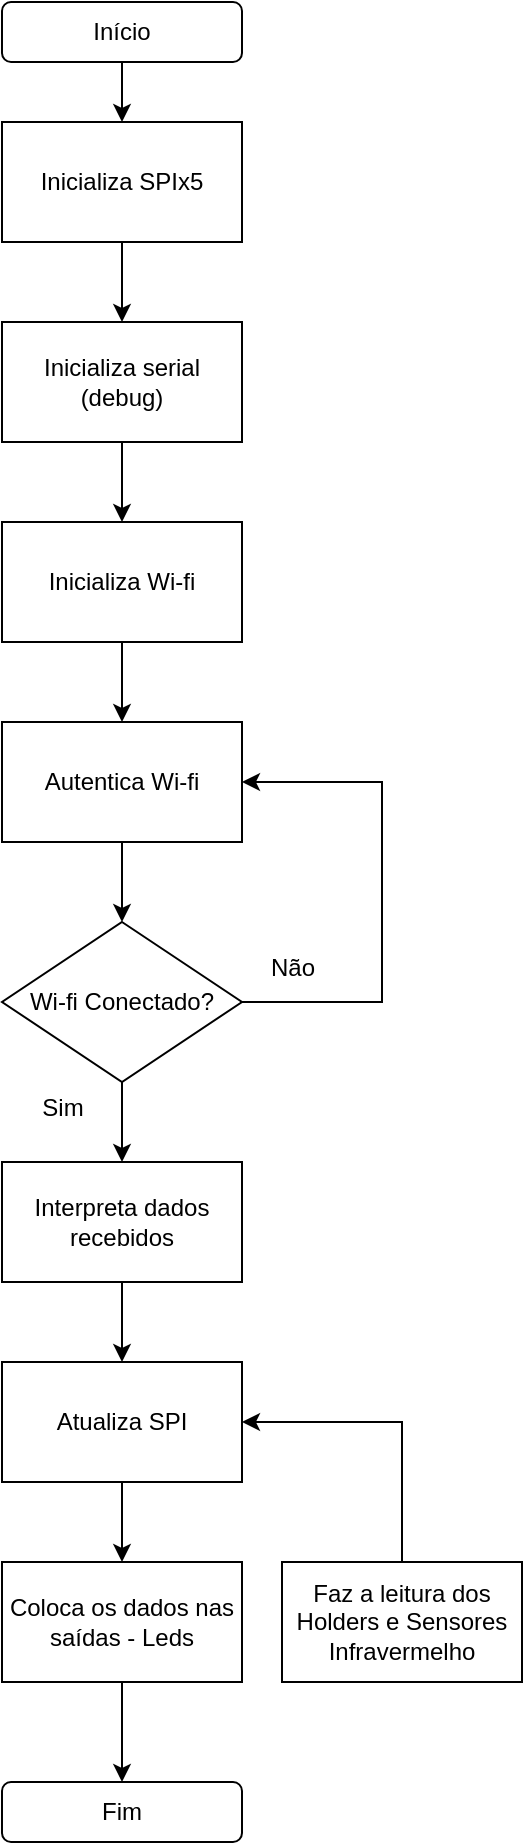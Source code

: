 <mxfile version="26.0.2">
  <diagram name="Página-1" id="isfom30bamYsf9DReJ9T">
    <mxGraphModel dx="1042" dy="1734" grid="1" gridSize="10" guides="1" tooltips="1" connect="1" arrows="1" fold="1" page="1" pageScale="1" pageWidth="827" pageHeight="1169" math="0" shadow="0">
      <root>
        <mxCell id="0" />
        <mxCell id="1" parent="0" />
        <mxCell id="I7KGWg0xgB24yZa9CqtF-2" value="Fim" style="rounded=1;whiteSpace=wrap;html=1;" vertex="1" parent="1">
          <mxGeometry x="340" y="-220" width="120" height="30" as="geometry" />
        </mxCell>
        <mxCell id="I7KGWg0xgB24yZa9CqtF-9" style="edgeStyle=orthogonalEdgeStyle;rounded=0;orthogonalLoop=1;jettySize=auto;html=1;exitX=0.5;exitY=1;exitDx=0;exitDy=0;entryX=0.5;entryY=0;entryDx=0;entryDy=0;" edge="1" parent="1" source="I7KGWg0xgB24yZa9CqtF-3" target="I7KGWg0xgB24yZa9CqtF-7">
          <mxGeometry relative="1" as="geometry" />
        </mxCell>
        <mxCell id="I7KGWg0xgB24yZa9CqtF-3" value="Inicializa SPIx5" style="rounded=0;whiteSpace=wrap;html=1;" vertex="1" parent="1">
          <mxGeometry x="340" y="-1050" width="120" height="60" as="geometry" />
        </mxCell>
        <mxCell id="I7KGWg0xgB24yZa9CqtF-25" style="edgeStyle=orthogonalEdgeStyle;rounded=0;orthogonalLoop=1;jettySize=auto;html=1;exitX=0.5;exitY=1;exitDx=0;exitDy=0;entryX=0.5;entryY=0;entryDx=0;entryDy=0;" edge="1" parent="1" source="I7KGWg0xgB24yZa9CqtF-4" target="I7KGWg0xgB24yZa9CqtF-24">
          <mxGeometry relative="1" as="geometry" />
        </mxCell>
        <mxCell id="I7KGWg0xgB24yZa9CqtF-4" value="Inicializa Wi-fi" style="whiteSpace=wrap;html=1;rounded=0;" vertex="1" parent="1">
          <mxGeometry x="340" y="-850" width="120" height="60" as="geometry" />
        </mxCell>
        <mxCell id="I7KGWg0xgB24yZa9CqtF-10" style="edgeStyle=orthogonalEdgeStyle;rounded=0;orthogonalLoop=1;jettySize=auto;html=1;exitX=0.5;exitY=1;exitDx=0;exitDy=0;entryX=0.5;entryY=0;entryDx=0;entryDy=0;" edge="1" parent="1" source="I7KGWg0xgB24yZa9CqtF-7" target="I7KGWg0xgB24yZa9CqtF-4">
          <mxGeometry relative="1" as="geometry" />
        </mxCell>
        <mxCell id="I7KGWg0xgB24yZa9CqtF-7" value="Inicializa serial (debug)" style="whiteSpace=wrap;html=1;rounded=0;" vertex="1" parent="1">
          <mxGeometry x="340" y="-950" width="120" height="60" as="geometry" />
        </mxCell>
        <mxCell id="I7KGWg0xgB24yZa9CqtF-27" style="edgeStyle=orthogonalEdgeStyle;rounded=0;orthogonalLoop=1;jettySize=auto;html=1;exitX=1;exitY=0.5;exitDx=0;exitDy=0;entryX=1;entryY=0.5;entryDx=0;entryDy=0;" edge="1" parent="1" source="I7KGWg0xgB24yZa9CqtF-22" target="I7KGWg0xgB24yZa9CqtF-24">
          <mxGeometry relative="1" as="geometry">
            <Array as="points">
              <mxPoint x="530" y="-610" />
              <mxPoint x="530" y="-720" />
            </Array>
          </mxGeometry>
        </mxCell>
        <mxCell id="I7KGWg0xgB24yZa9CqtF-30" style="edgeStyle=orthogonalEdgeStyle;rounded=0;orthogonalLoop=1;jettySize=auto;html=1;exitX=0.5;exitY=1;exitDx=0;exitDy=0;entryX=0.5;entryY=0;entryDx=0;entryDy=0;" edge="1" parent="1" source="I7KGWg0xgB24yZa9CqtF-22" target="I7KGWg0xgB24yZa9CqtF-28">
          <mxGeometry relative="1" as="geometry" />
        </mxCell>
        <mxCell id="I7KGWg0xgB24yZa9CqtF-22" value="Wi-fi Conectado?" style="rhombus;whiteSpace=wrap;html=1;" vertex="1" parent="1">
          <mxGeometry x="340" y="-650" width="120" height="80" as="geometry" />
        </mxCell>
        <mxCell id="I7KGWg0xgB24yZa9CqtF-26" style="edgeStyle=orthogonalEdgeStyle;rounded=0;orthogonalLoop=1;jettySize=auto;html=1;exitX=0.5;exitY=1;exitDx=0;exitDy=0;entryX=0.5;entryY=0;entryDx=0;entryDy=0;" edge="1" parent="1" source="I7KGWg0xgB24yZa9CqtF-24" target="I7KGWg0xgB24yZa9CqtF-22">
          <mxGeometry relative="1" as="geometry" />
        </mxCell>
        <mxCell id="I7KGWg0xgB24yZa9CqtF-24" value="Autentica Wi-fi" style="rounded=0;whiteSpace=wrap;html=1;" vertex="1" parent="1">
          <mxGeometry x="340" y="-750" width="120" height="60" as="geometry" />
        </mxCell>
        <mxCell id="I7KGWg0xgB24yZa9CqtF-34" style="edgeStyle=orthogonalEdgeStyle;rounded=0;orthogonalLoop=1;jettySize=auto;html=1;exitX=0.5;exitY=1;exitDx=0;exitDy=0;entryX=0.5;entryY=0;entryDx=0;entryDy=0;" edge="1" parent="1" source="I7KGWg0xgB24yZa9CqtF-28" target="I7KGWg0xgB24yZa9CqtF-29">
          <mxGeometry relative="1" as="geometry" />
        </mxCell>
        <mxCell id="I7KGWg0xgB24yZa9CqtF-28" value="Interpreta dados recebidos" style="rounded=0;whiteSpace=wrap;html=1;" vertex="1" parent="1">
          <mxGeometry x="340" y="-530" width="120" height="60" as="geometry" />
        </mxCell>
        <mxCell id="I7KGWg0xgB24yZa9CqtF-37" style="edgeStyle=orthogonalEdgeStyle;rounded=0;orthogonalLoop=1;jettySize=auto;html=1;exitX=0.5;exitY=1;exitDx=0;exitDy=0;entryX=0.5;entryY=0;entryDx=0;entryDy=0;" edge="1" parent="1" source="I7KGWg0xgB24yZa9CqtF-29" target="I7KGWg0xgB24yZa9CqtF-36">
          <mxGeometry relative="1" as="geometry" />
        </mxCell>
        <mxCell id="I7KGWg0xgB24yZa9CqtF-29" value="Atualiza SPI" style="rounded=0;whiteSpace=wrap;html=1;" vertex="1" parent="1">
          <mxGeometry x="340" y="-430" width="120" height="60" as="geometry" />
        </mxCell>
        <mxCell id="I7KGWg0xgB24yZa9CqtF-32" value="Sim" style="text;html=1;align=center;verticalAlign=middle;resizable=0;points=[];autosize=1;strokeColor=none;fillColor=none;" vertex="1" parent="1">
          <mxGeometry x="350" y="-572" width="40" height="30" as="geometry" />
        </mxCell>
        <mxCell id="I7KGWg0xgB24yZa9CqtF-33" value="Não" style="text;html=1;align=center;verticalAlign=middle;resizable=0;points=[];autosize=1;strokeColor=none;fillColor=none;" vertex="1" parent="1">
          <mxGeometry x="460" y="-642" width="50" height="30" as="geometry" />
        </mxCell>
        <mxCell id="I7KGWg0xgB24yZa9CqtF-43" style="edgeStyle=orthogonalEdgeStyle;rounded=0;orthogonalLoop=1;jettySize=auto;html=1;exitX=0.5;exitY=1;exitDx=0;exitDy=0;entryX=0.5;entryY=0;entryDx=0;entryDy=0;" edge="1" parent="1" source="I7KGWg0xgB24yZa9CqtF-36" target="I7KGWg0xgB24yZa9CqtF-2">
          <mxGeometry relative="1" as="geometry" />
        </mxCell>
        <mxCell id="I7KGWg0xgB24yZa9CqtF-36" value="Coloca os dados nas saídas - Leds" style="rounded=0;whiteSpace=wrap;html=1;" vertex="1" parent="1">
          <mxGeometry x="340" y="-330" width="120" height="60" as="geometry" />
        </mxCell>
        <mxCell id="I7KGWg0xgB24yZa9CqtF-40" style="edgeStyle=orthogonalEdgeStyle;rounded=0;orthogonalLoop=1;jettySize=auto;html=1;exitX=0.5;exitY=0;exitDx=0;exitDy=0;entryX=1;entryY=0.5;entryDx=0;entryDy=0;" edge="1" parent="1" source="I7KGWg0xgB24yZa9CqtF-38" target="I7KGWg0xgB24yZa9CqtF-29">
          <mxGeometry relative="1" as="geometry" />
        </mxCell>
        <mxCell id="I7KGWg0xgB24yZa9CqtF-38" value="Faz a leitura dos Holders e Sensores Infravermelho" style="rounded=0;whiteSpace=wrap;html=1;" vertex="1" parent="1">
          <mxGeometry x="480" y="-330" width="120" height="60" as="geometry" />
        </mxCell>
        <mxCell id="I7KGWg0xgB24yZa9CqtF-46" style="edgeStyle=orthogonalEdgeStyle;rounded=0;orthogonalLoop=1;jettySize=auto;html=1;exitX=0.5;exitY=1;exitDx=0;exitDy=0;entryX=0.5;entryY=0;entryDx=0;entryDy=0;" edge="1" parent="1" source="I7KGWg0xgB24yZa9CqtF-41" target="I7KGWg0xgB24yZa9CqtF-3">
          <mxGeometry relative="1" as="geometry" />
        </mxCell>
        <mxCell id="I7KGWg0xgB24yZa9CqtF-41" value="Início" style="rounded=1;whiteSpace=wrap;html=1;" vertex="1" parent="1">
          <mxGeometry x="340" y="-1110" width="120" height="30" as="geometry" />
        </mxCell>
      </root>
    </mxGraphModel>
  </diagram>
</mxfile>
